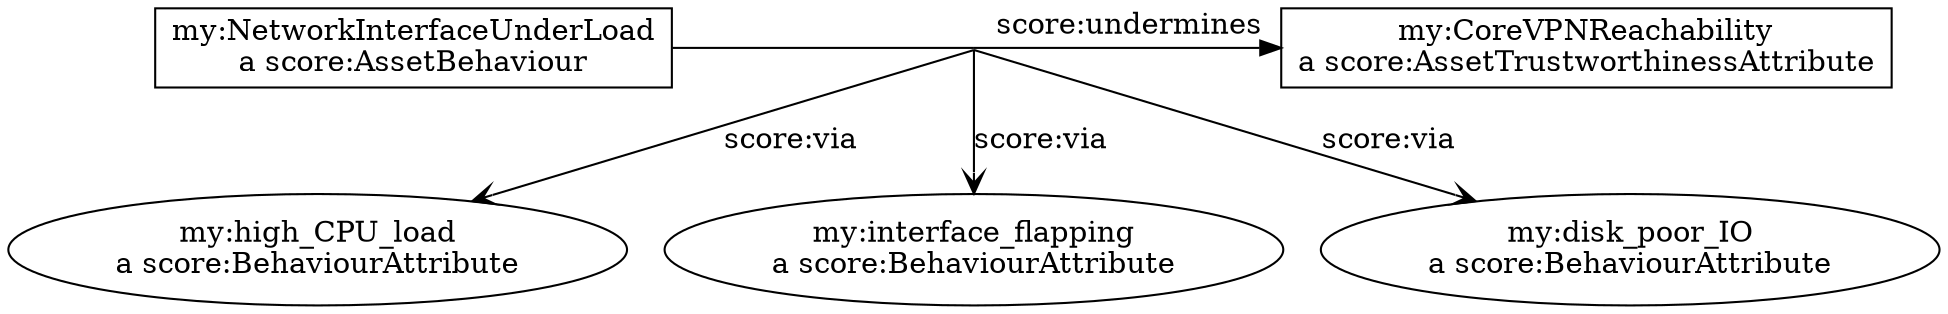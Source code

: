 digraph DemoBehaviours {
  node [shape=box]
  NetworkInterfaceUnderLoad [label="my:NetworkInterfaceUnderLoad\na score:AssetBehaviour"]
  CoreVPNReachability [label="my:CoreVPNReachability\na score:AssetTrustworthinessAttribute"]

  node [shape=oval] {
    rank=same
    edge [dir=none]
    invis1 [shape=point style=invis]
    NetworkInterfaceUnderLoad -> invis1 [headclip=false minlen=4]
    invis1 -> CoreVPNReachability [tailclip=false dir=forward minlen=4 label="score:undermines"]
  }
  edge[arrowhead=open]
  high_CPU_load [label="my:high_CPU_load\na score:BehaviourAttribute"]
  interface_flapping [label="my:interface_flapping\na score:BehaviourAttribute"]
  disk_poor_IO [label="my:disk_poor_IO\na score:BehaviourAttribute"]
  invis1 -> high_CPU_load [tailclip=false label="score:via"]
  invis1 -> interface_flapping [tailclip=false label="score:via"]
  invis1 -> disk_poor_IO [tailclip=false label="score:via"]
} 
